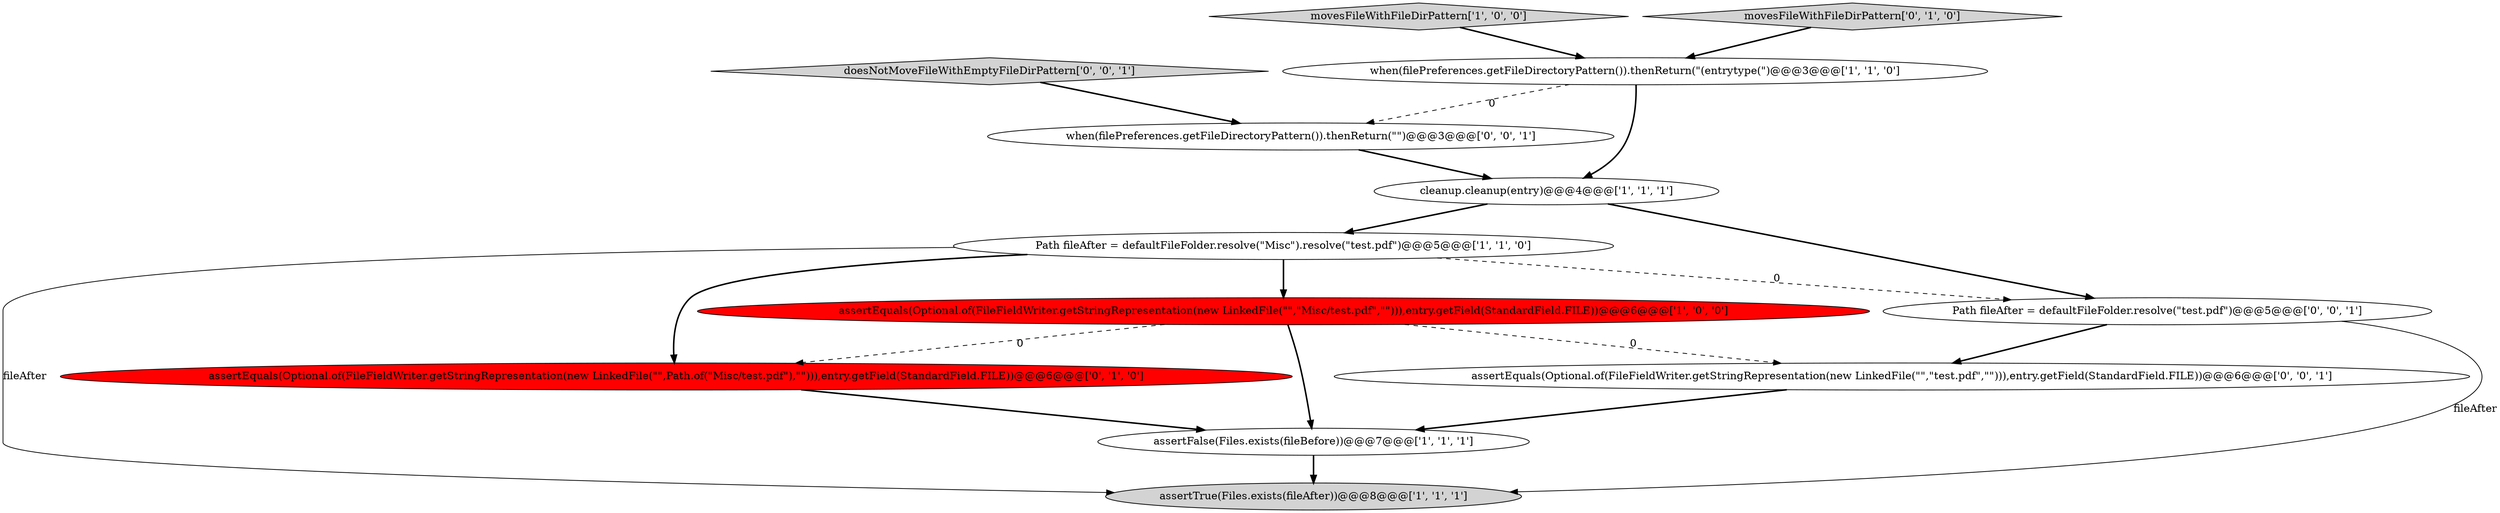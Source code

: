 digraph {
5 [style = filled, label = "assertTrue(Files.exists(fileAfter))@@@8@@@['1', '1', '1']", fillcolor = lightgray, shape = ellipse image = "AAA0AAABBB1BBB"];
12 [style = filled, label = "doesNotMoveFileWithEmptyFileDirPattern['0', '0', '1']", fillcolor = lightgray, shape = diamond image = "AAA0AAABBB3BBB"];
0 [style = filled, label = "movesFileWithFileDirPattern['1', '0', '0']", fillcolor = lightgray, shape = diamond image = "AAA0AAABBB1BBB"];
8 [style = filled, label = "assertEquals(Optional.of(FileFieldWriter.getStringRepresentation(new LinkedFile(\"\",Path.of(\"Misc/test.pdf\"),\"\"))),entry.getField(StandardField.FILE))@@@6@@@['0', '1', '0']", fillcolor = red, shape = ellipse image = "AAA1AAABBB2BBB"];
1 [style = filled, label = "assertEquals(Optional.of(FileFieldWriter.getStringRepresentation(new LinkedFile(\"\",\"Misc/test.pdf\",\"\"))),entry.getField(StandardField.FILE))@@@6@@@['1', '0', '0']", fillcolor = red, shape = ellipse image = "AAA1AAABBB1BBB"];
2 [style = filled, label = "assertFalse(Files.exists(fileBefore))@@@7@@@['1', '1', '1']", fillcolor = white, shape = ellipse image = "AAA0AAABBB1BBB"];
7 [style = filled, label = "movesFileWithFileDirPattern['0', '1', '0']", fillcolor = lightgray, shape = diamond image = "AAA0AAABBB2BBB"];
4 [style = filled, label = "when(filePreferences.getFileDirectoryPattern()).thenReturn(\"(entrytype(\")@@@3@@@['1', '1', '0']", fillcolor = white, shape = ellipse image = "AAA0AAABBB1BBB"];
6 [style = filled, label = "cleanup.cleanup(entry)@@@4@@@['1', '1', '1']", fillcolor = white, shape = ellipse image = "AAA0AAABBB1BBB"];
3 [style = filled, label = "Path fileAfter = defaultFileFolder.resolve(\"Misc\").resolve(\"test.pdf\")@@@5@@@['1', '1', '0']", fillcolor = white, shape = ellipse image = "AAA0AAABBB1BBB"];
10 [style = filled, label = "Path fileAfter = defaultFileFolder.resolve(\"test.pdf\")@@@5@@@['0', '0', '1']", fillcolor = white, shape = ellipse image = "AAA0AAABBB3BBB"];
11 [style = filled, label = "assertEquals(Optional.of(FileFieldWriter.getStringRepresentation(new LinkedFile(\"\",\"test.pdf\",\"\"))),entry.getField(StandardField.FILE))@@@6@@@['0', '0', '1']", fillcolor = white, shape = ellipse image = "AAA0AAABBB3BBB"];
9 [style = filled, label = "when(filePreferences.getFileDirectoryPattern()).thenReturn(\"\")@@@3@@@['0', '0', '1']", fillcolor = white, shape = ellipse image = "AAA0AAABBB3BBB"];
3->5 [style = solid, label="fileAfter"];
6->3 [style = bold, label=""];
1->8 [style = dashed, label="0"];
4->9 [style = dashed, label="0"];
1->2 [style = bold, label=""];
10->5 [style = solid, label="fileAfter"];
3->10 [style = dashed, label="0"];
7->4 [style = bold, label=""];
3->1 [style = bold, label=""];
8->2 [style = bold, label=""];
11->2 [style = bold, label=""];
0->4 [style = bold, label=""];
4->6 [style = bold, label=""];
12->9 [style = bold, label=""];
1->11 [style = dashed, label="0"];
3->8 [style = bold, label=""];
6->10 [style = bold, label=""];
9->6 [style = bold, label=""];
2->5 [style = bold, label=""];
10->11 [style = bold, label=""];
}
